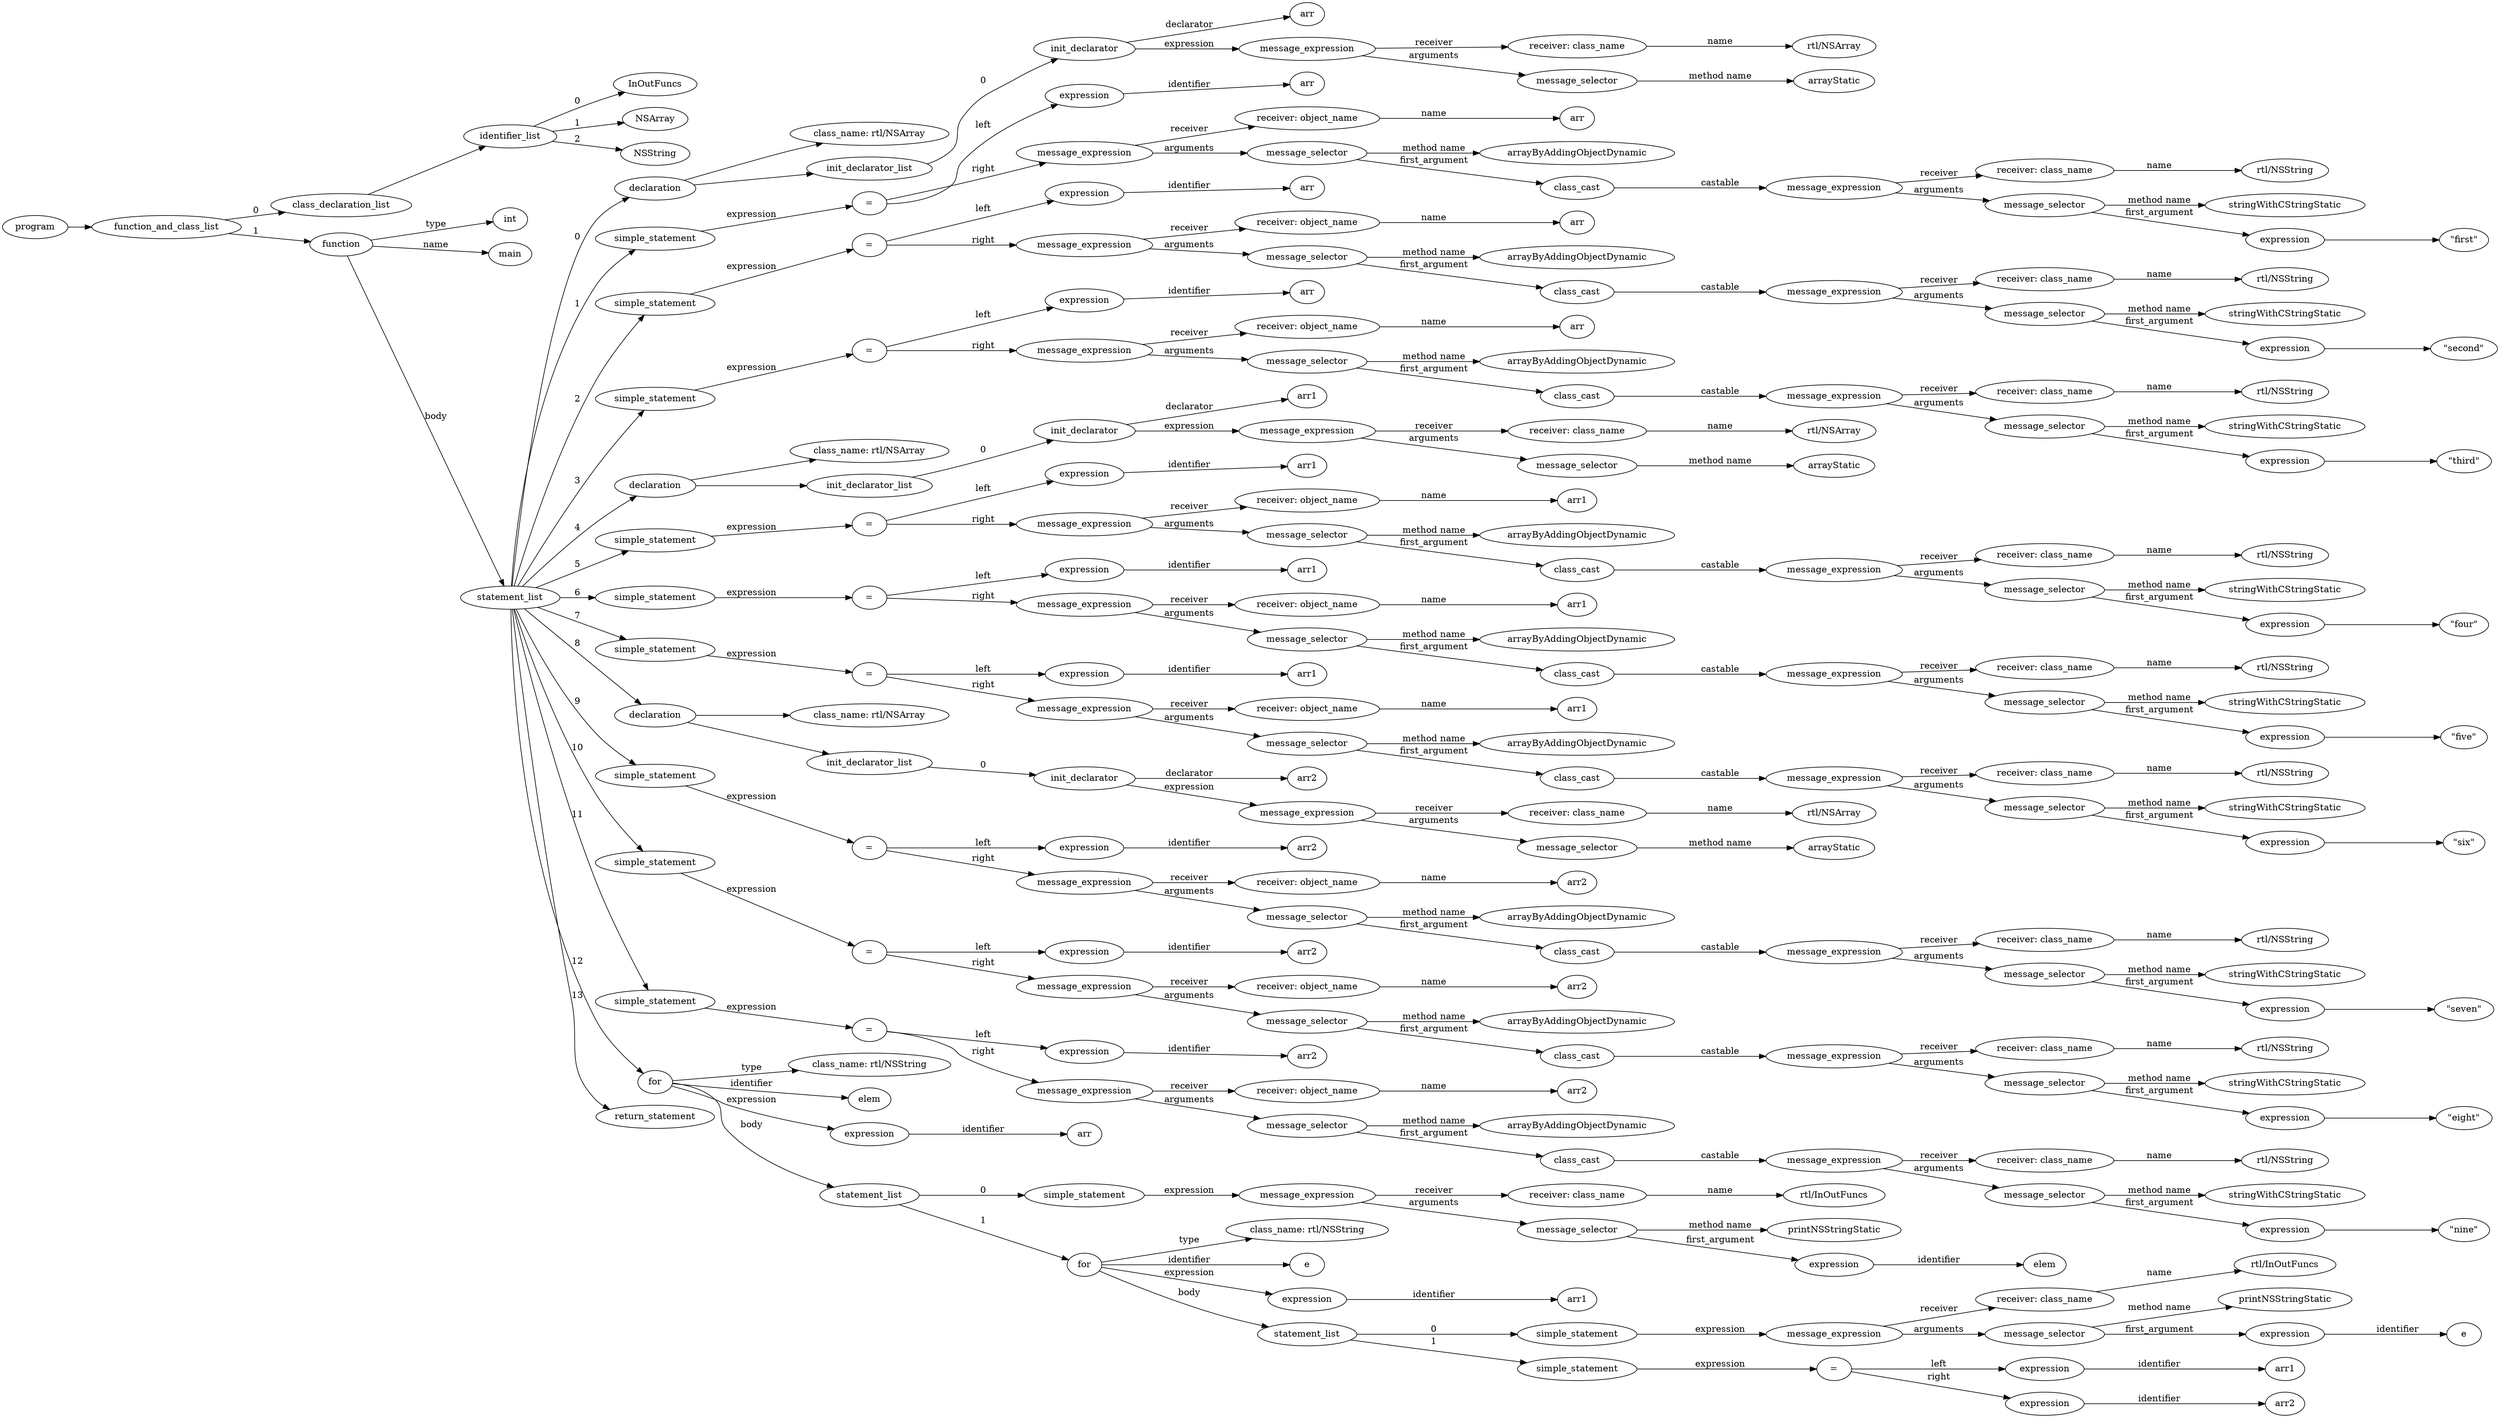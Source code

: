 digraph ObjectiveC { rankdir="LR";
121[label="program"];
121->2;
2[label="function_and_class_list"];
2->1[label="0"];
1[label="class_declaration_list"];
1->0;
0[label="identifier_list"];
0.0 [label="InOutFuncs"];
0->0.0 [label="0"];
0.1 [label="NSArray"];
0->0.1 [label="1"];
0.2 [label="NSString"];
0->0.2 [label="2"];
2->120[label="1"];
120[label="function"];
120->3[label="type"];
3[label="int"];
120->120.1 [label="name"];
120.1 [label="main"];
120->11[label="body"];
11[label="statement_list"];
11->10[label="0"];
10[label="declaration"];
10->9;
9[label="class_name: rtl/NSArray"];
10->8;
8[label="init_declarator_list"];
8->7[label="0"];
7[label="init_declarator"];
7.1 [label="arr"];
7->7.1[label="declarator"];
7->6[label="expression"];
6[label="expression"];
6[label="message_expression"];
6->4[label="receiver"];
4[label="receiver: class_name"];
4.1 [label="rtl/NSArray"];
4->4.1 [label="name"];
6->5[label="arguments"];
5[label="message_selector"];
5.1 [label="arrayStatic"];
5->5.1 [label="method name"]; 
11->19[label="1"];
19[label="simple_statement"];
19->18[label="expression"];
18[label="expression"];
18[label="="];
18->12[label="left"];
12[label="expression"];
12->12.1 [label="identifier"];12.1[label="arr"];
18->17[label="right"];
17[label="expression"];
17[label="message_expression"];
17->13[label="receiver"];
13[label="receiver: object_name"];
13.1 [label="arr"];
13->13.1 [label="name"];
17->16[label="arguments"];
16[label="message_selector"];
16.1 [label="arrayByAddingObjectDynamic"];
16->16.1 [label="method name"]; 
16->144[label="first_argument"];
144[label="expression"];
144[label="class_cast"];
144->15[label="castable"];
15[label="expression"];
15[label="message_expression"];
15->138[label="receiver"];
138[label="receiver: class_name"];
138.1 [label="rtl/NSString"];
138->138.1 [label="name"];
15->143[label="arguments"];
143[label="message_selector"];
143.1 [label="stringWithCStringStatic"];
143->143.1 [label="method name"]; 
143->140[label="first_argument"];
140[label="expression"];
140->139;
139[label=<"first">];
11->27[label="2"];
27[label="simple_statement"];
27->26[label="expression"];
26[label="expression"];
26[label="="];
26->20[label="left"];
20[label="expression"];
20->20.1 [label="identifier"];20.1[label="arr"];
26->25[label="right"];
25[label="expression"];
25[label="message_expression"];
25->21[label="receiver"];
21[label="receiver: object_name"];
21.1 [label="arr"];
21->21.1 [label="name"];
25->24[label="arguments"];
24[label="message_selector"];
24.1 [label="arrayByAddingObjectDynamic"];
24->24.1 [label="method name"]; 
24->151[label="first_argument"];
151[label="expression"];
151[label="class_cast"];
151->23[label="castable"];
23[label="expression"];
23[label="message_expression"];
23->145[label="receiver"];
145[label="receiver: class_name"];
145.1 [label="rtl/NSString"];
145->145.1 [label="name"];
23->150[label="arguments"];
150[label="message_selector"];
150.1 [label="stringWithCStringStatic"];
150->150.1 [label="method name"]; 
150->147[label="first_argument"];
147[label="expression"];
147->146;
146[label=<"second">];
11->35[label="3"];
35[label="simple_statement"];
35->34[label="expression"];
34[label="expression"];
34[label="="];
34->28[label="left"];
28[label="expression"];
28->28.1 [label="identifier"];28.1[label="arr"];
34->33[label="right"];
33[label="expression"];
33[label="message_expression"];
33->29[label="receiver"];
29[label="receiver: object_name"];
29.1 [label="arr"];
29->29.1 [label="name"];
33->32[label="arguments"];
32[label="message_selector"];
32.1 [label="arrayByAddingObjectDynamic"];
32->32.1 [label="method name"]; 
32->158[label="first_argument"];
158[label="expression"];
158[label="class_cast"];
158->31[label="castable"];
31[label="expression"];
31[label="message_expression"];
31->152[label="receiver"];
152[label="receiver: class_name"];
152.1 [label="rtl/NSString"];
152->152.1 [label="name"];
31->157[label="arguments"];
157[label="message_selector"];
157.1 [label="stringWithCStringStatic"];
157->157.1 [label="method name"]; 
157->154[label="first_argument"];
154[label="expression"];
154->153;
153[label=<"third">];
11->42[label="4"];
42[label="declaration"];
42->41;
41[label="class_name: rtl/NSArray"];
42->40;
40[label="init_declarator_list"];
40->39[label="0"];
39[label="init_declarator"];
39.1 [label="arr1"];
39->39.1[label="declarator"];
39->38[label="expression"];
38[label="expression"];
38[label="message_expression"];
38->36[label="receiver"];
36[label="receiver: class_name"];
36.1 [label="rtl/NSArray"];
36->36.1 [label="name"];
38->37[label="arguments"];
37[label="message_selector"];
37.1 [label="arrayStatic"];
37->37.1 [label="method name"]; 
11->50[label="5"];
50[label="simple_statement"];
50->49[label="expression"];
49[label="expression"];
49[label="="];
49->43[label="left"];
43[label="expression"];
43->43.1 [label="identifier"];43.1[label="arr1"];
49->48[label="right"];
48[label="expression"];
48[label="message_expression"];
48->44[label="receiver"];
44[label="receiver: object_name"];
44.1 [label="arr1"];
44->44.1 [label="name"];
48->47[label="arguments"];
47[label="message_selector"];
47.1 [label="arrayByAddingObjectDynamic"];
47->47.1 [label="method name"]; 
47->165[label="first_argument"];
165[label="expression"];
165[label="class_cast"];
165->46[label="castable"];
46[label="expression"];
46[label="message_expression"];
46->159[label="receiver"];
159[label="receiver: class_name"];
159.1 [label="rtl/NSString"];
159->159.1 [label="name"];
46->164[label="arguments"];
164[label="message_selector"];
164.1 [label="stringWithCStringStatic"];
164->164.1 [label="method name"]; 
164->161[label="first_argument"];
161[label="expression"];
161->160;
160[label=<"four">];
11->58[label="6"];
58[label="simple_statement"];
58->57[label="expression"];
57[label="expression"];
57[label="="];
57->51[label="left"];
51[label="expression"];
51->51.1 [label="identifier"];51.1[label="arr1"];
57->56[label="right"];
56[label="expression"];
56[label="message_expression"];
56->52[label="receiver"];
52[label="receiver: object_name"];
52.1 [label="arr1"];
52->52.1 [label="name"];
56->55[label="arguments"];
55[label="message_selector"];
55.1 [label="arrayByAddingObjectDynamic"];
55->55.1 [label="method name"]; 
55->172[label="first_argument"];
172[label="expression"];
172[label="class_cast"];
172->54[label="castable"];
54[label="expression"];
54[label="message_expression"];
54->166[label="receiver"];
166[label="receiver: class_name"];
166.1 [label="rtl/NSString"];
166->166.1 [label="name"];
54->171[label="arguments"];
171[label="message_selector"];
171.1 [label="stringWithCStringStatic"];
171->171.1 [label="method name"]; 
171->168[label="first_argument"];
168[label="expression"];
168->167;
167[label=<"five">];
11->66[label="7"];
66[label="simple_statement"];
66->65[label="expression"];
65[label="expression"];
65[label="="];
65->59[label="left"];
59[label="expression"];
59->59.1 [label="identifier"];59.1[label="arr1"];
65->64[label="right"];
64[label="expression"];
64[label="message_expression"];
64->60[label="receiver"];
60[label="receiver: object_name"];
60.1 [label="arr1"];
60->60.1 [label="name"];
64->63[label="arguments"];
63[label="message_selector"];
63.1 [label="arrayByAddingObjectDynamic"];
63->63.1 [label="method name"]; 
63->179[label="first_argument"];
179[label="expression"];
179[label="class_cast"];
179->62[label="castable"];
62[label="expression"];
62[label="message_expression"];
62->173[label="receiver"];
173[label="receiver: class_name"];
173.1 [label="rtl/NSString"];
173->173.1 [label="name"];
62->178[label="arguments"];
178[label="message_selector"];
178.1 [label="stringWithCStringStatic"];
178->178.1 [label="method name"]; 
178->175[label="first_argument"];
175[label="expression"];
175->174;
174[label=<"six">];
11->73[label="8"];
73[label="declaration"];
73->72;
72[label="class_name: rtl/NSArray"];
73->71;
71[label="init_declarator_list"];
71->70[label="0"];
70[label="init_declarator"];
70.1 [label="arr2"];
70->70.1[label="declarator"];
70->69[label="expression"];
69[label="expression"];
69[label="message_expression"];
69->67[label="receiver"];
67[label="receiver: class_name"];
67.1 [label="rtl/NSArray"];
67->67.1 [label="name"];
69->68[label="arguments"];
68[label="message_selector"];
68.1 [label="arrayStatic"];
68->68.1 [label="method name"]; 
11->81[label="9"];
81[label="simple_statement"];
81->80[label="expression"];
80[label="expression"];
80[label="="];
80->74[label="left"];
74[label="expression"];
74->74.1 [label="identifier"];74.1[label="arr2"];
80->79[label="right"];
79[label="expression"];
79[label="message_expression"];
79->75[label="receiver"];
75[label="receiver: object_name"];
75.1 [label="arr2"];
75->75.1 [label="name"];
79->78[label="arguments"];
78[label="message_selector"];
78.1 [label="arrayByAddingObjectDynamic"];
78->78.1 [label="method name"]; 
78->186[label="first_argument"];
186[label="expression"];
186[label="class_cast"];
186->77[label="castable"];
77[label="expression"];
77[label="message_expression"];
77->180[label="receiver"];
180[label="receiver: class_name"];
180.1 [label="rtl/NSString"];
180->180.1 [label="name"];
77->185[label="arguments"];
185[label="message_selector"];
185.1 [label="stringWithCStringStatic"];
185->185.1 [label="method name"]; 
185->182[label="first_argument"];
182[label="expression"];
182->181;
181[label=<"seven">];
11->89[label="10"];
89[label="simple_statement"];
89->88[label="expression"];
88[label="expression"];
88[label="="];
88->82[label="left"];
82[label="expression"];
82->82.1 [label="identifier"];82.1[label="arr2"];
88->87[label="right"];
87[label="expression"];
87[label="message_expression"];
87->83[label="receiver"];
83[label="receiver: object_name"];
83.1 [label="arr2"];
83->83.1 [label="name"];
87->86[label="arguments"];
86[label="message_selector"];
86.1 [label="arrayByAddingObjectDynamic"];
86->86.1 [label="method name"]; 
86->193[label="first_argument"];
193[label="expression"];
193[label="class_cast"];
193->85[label="castable"];
85[label="expression"];
85[label="message_expression"];
85->187[label="receiver"];
187[label="receiver: class_name"];
187.1 [label="rtl/NSString"];
187->187.1 [label="name"];
85->192[label="arguments"];
192[label="message_selector"];
192.1 [label="stringWithCStringStatic"];
192->192.1 [label="method name"]; 
192->189[label="first_argument"];
189[label="expression"];
189->188;
188[label=<"eight">];
11->97[label="11"];
97[label="simple_statement"];
97->96[label="expression"];
96[label="expression"];
96[label="="];
96->90[label="left"];
90[label="expression"];
90->90.1 [label="identifier"];90.1[label="arr2"];
96->95[label="right"];
95[label="expression"];
95[label="message_expression"];
95->91[label="receiver"];
91[label="receiver: object_name"];
91.1 [label="arr2"];
91->91.1 [label="name"];
95->94[label="arguments"];
94[label="message_selector"];
94.1 [label="arrayByAddingObjectDynamic"];
94->94.1 [label="method name"]; 
94->200[label="first_argument"];
200[label="expression"];
200[label="class_cast"];
200->93[label="castable"];
93[label="expression"];
93[label="message_expression"];
93->194[label="receiver"];
194[label="receiver: class_name"];
194.1 [label="rtl/NSString"];
194->194.1 [label="name"];
93->199[label="arguments"];
199[label="message_selector"];
199.1 [label="stringWithCStringStatic"];
199->199.1 [label="method name"]; 
199->196[label="first_argument"];
196[label="expression"];
196->195;
195[label=<"nine">];
11->119[label="12"];
119[label="for"];
119->118[label="type"];
118[label="class_name: rtl/NSString"];
119.1 [label="elem"];
119->119.1 [label="identifier"];
119->98[label="expression"];
98[label="expression"];
98->98.1 [label="identifier"];98.1[label="arr"];
119->104[label="body"];
104[label="statement_list"];
104->103[label="0"];
103[label="simple_statement"];
103->102[label="expression"];
102[label="expression"];
102[label="message_expression"];
102->99[label="receiver"];
99[label="receiver: class_name"];
99.1 [label="rtl/InOutFuncs"];
99->99.1 [label="name"];
102->101[label="arguments"];
101[label="message_selector"];
101.1 [label="printNSStringStatic"];
101->101.1 [label="method name"]; 
101->100[label="first_argument"];
100[label="expression"];
100->100.1 [label="identifier"];100.1[label="elem"];
104->117[label="1"];
117[label="for"];
117->116[label="type"];
116[label="class_name: rtl/NSString"];
117.1 [label="e"];
117->117.1 [label="identifier"];
117->105[label="expression"];
105[label="expression"];
105->105.1 [label="identifier"];105.1[label="arr1"];
117->111[label="body"];
111[label="statement_list"];
111->110[label="0"];
110[label="simple_statement"];
110->109[label="expression"];
109[label="expression"];
109[label="message_expression"];
109->106[label="receiver"];
106[label="receiver: class_name"];
106.1 [label="rtl/InOutFuncs"];
106->106.1 [label="name"];
109->108[label="arguments"];
108[label="message_selector"];
108.1 [label="printNSStringStatic"];
108->108.1 [label="method name"]; 
108->107[label="first_argument"];
107[label="expression"];
107->107.1 [label="identifier"];107.1[label="e"];
111->115[label="1"];
115[label="simple_statement"];
115->114[label="expression"];
114[label="expression"];
114[label="="];
114->112[label="left"];
112[label="expression"];
112->112.1 [label="identifier"];112.1[label="arr1"];
114->113[label="right"];
113[label="expression"];
113->113.1 [label="identifier"];113.1[label="arr2"];
11->201[label="13"];
201[label="return_statement"];
}
